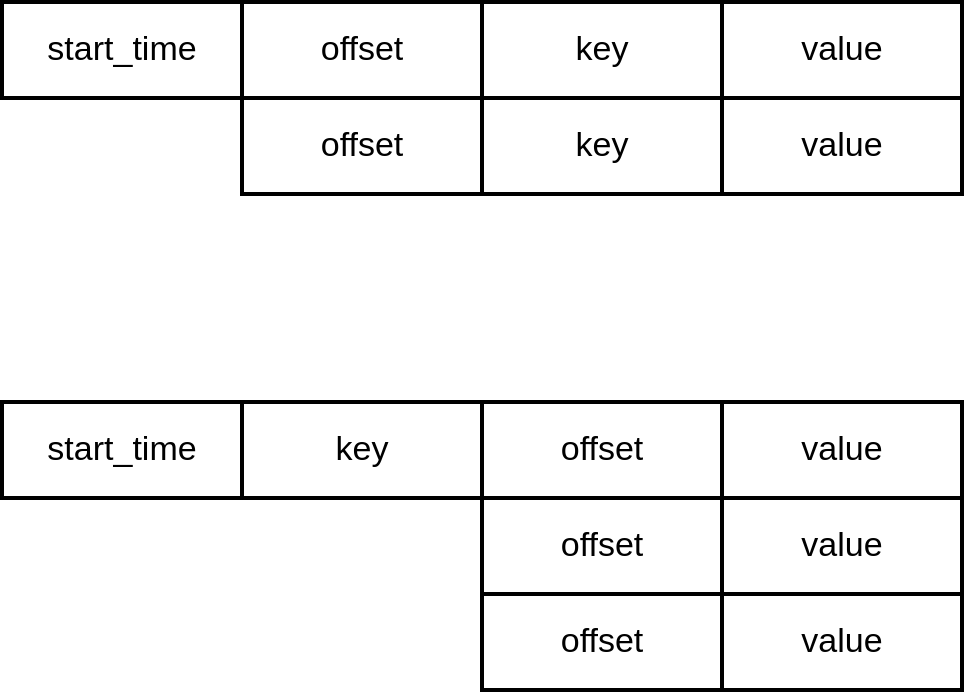 <mxfile version="14.6.13" type="device" pages="4"><diagram id="wKiatNnLz4rFUgunrE7m" name="TSDB"><mxGraphModel dx="1072" dy="952" grid="1" gridSize="10" guides="1" tooltips="1" connect="1" arrows="1" fold="1" page="1" pageScale="1" pageWidth="827" pageHeight="1169" math="0" shadow="0"><root><mxCell id="ZFhtejSvuq-05ysC-6Fu-0"/><mxCell id="ZFhtejSvuq-05ysC-6Fu-1" parent="ZFhtejSvuq-05ysC-6Fu-0"/><mxCell id="ZFhtejSvuq-05ysC-6Fu-2" value="start_time" style="rounded=0;whiteSpace=wrap;html=1;fontSize=17;strokeWidth=2;" parent="ZFhtejSvuq-05ysC-6Fu-1" vertex="1"><mxGeometry x="100" y="310" width="120" height="48" as="geometry"/></mxCell><mxCell id="ZFhtejSvuq-05ysC-6Fu-3" value="offset" style="rounded=0;whiteSpace=wrap;html=1;fontSize=17;strokeWidth=2;" parent="ZFhtejSvuq-05ysC-6Fu-1" vertex="1"><mxGeometry x="220" y="310" width="120" height="48" as="geometry"/></mxCell><mxCell id="ZFhtejSvuq-05ysC-6Fu-4" value="key" style="rounded=0;whiteSpace=wrap;html=1;fontSize=17;strokeWidth=2;" parent="ZFhtejSvuq-05ysC-6Fu-1" vertex="1"><mxGeometry x="340" y="310" width="120" height="48" as="geometry"/></mxCell><mxCell id="ZFhtejSvuq-05ysC-6Fu-5" value="value" style="rounded=0;whiteSpace=wrap;html=1;fontSize=17;strokeWidth=2;" parent="ZFhtejSvuq-05ysC-6Fu-1" vertex="1"><mxGeometry x="460" y="310" width="120" height="48" as="geometry"/></mxCell><mxCell id="QStHmQOdRaJeQ-ZSNkKr-0" value="offset" style="rounded=0;whiteSpace=wrap;html=1;fontSize=17;strokeWidth=2;" parent="ZFhtejSvuq-05ysC-6Fu-1" vertex="1"><mxGeometry x="220" y="358" width="120" height="48" as="geometry"/></mxCell><mxCell id="QStHmQOdRaJeQ-ZSNkKr-1" value="key" style="rounded=0;whiteSpace=wrap;html=1;fontSize=17;strokeWidth=2;" parent="ZFhtejSvuq-05ysC-6Fu-1" vertex="1"><mxGeometry x="340" y="358" width="120" height="48" as="geometry"/></mxCell><mxCell id="QStHmQOdRaJeQ-ZSNkKr-2" value="value" style="rounded=0;whiteSpace=wrap;html=1;fontSize=17;strokeWidth=2;" parent="ZFhtejSvuq-05ysC-6Fu-1" vertex="1"><mxGeometry x="460" y="358" width="120" height="48" as="geometry"/></mxCell><mxCell id="Frha2xy-Ko7FQ1rn-73H-0" value="start_time" style="rounded=0;whiteSpace=wrap;html=1;fontSize=17;strokeWidth=2;" parent="ZFhtejSvuq-05ysC-6Fu-1" vertex="1"><mxGeometry x="100" y="510" width="120" height="48" as="geometry"/></mxCell><mxCell id="Frha2xy-Ko7FQ1rn-73H-1" value="offset" style="rounded=0;whiteSpace=wrap;html=1;fontSize=17;strokeWidth=2;" parent="ZFhtejSvuq-05ysC-6Fu-1" vertex="1"><mxGeometry x="340" y="510" width="120" height="48" as="geometry"/></mxCell><mxCell id="Frha2xy-Ko7FQ1rn-73H-2" value="value" style="rounded=0;whiteSpace=wrap;html=1;fontSize=17;strokeWidth=2;" parent="ZFhtejSvuq-05ysC-6Fu-1" vertex="1"><mxGeometry x="460" y="510" width="120" height="48" as="geometry"/></mxCell><mxCell id="Frha2xy-Ko7FQ1rn-73H-3" value="key" style="rounded=0;whiteSpace=wrap;html=1;fontSize=17;strokeWidth=2;" parent="ZFhtejSvuq-05ysC-6Fu-1" vertex="1"><mxGeometry x="220" y="510" width="120" height="48" as="geometry"/></mxCell><mxCell id="Frha2xy-Ko7FQ1rn-73H-4" value="value" style="rounded=0;whiteSpace=wrap;html=1;fontSize=17;strokeWidth=2;" parent="ZFhtejSvuq-05ysC-6Fu-1" vertex="1"><mxGeometry x="460" y="558" width="120" height="48" as="geometry"/></mxCell><mxCell id="Frha2xy-Ko7FQ1rn-73H-5" value="offset" style="rounded=0;whiteSpace=wrap;html=1;fontSize=17;strokeWidth=2;" parent="ZFhtejSvuq-05ysC-6Fu-1" vertex="1"><mxGeometry x="340" y="558" width="120" height="48" as="geometry"/></mxCell><mxCell id="Frha2xy-Ko7FQ1rn-73H-6" value="value" style="rounded=0;whiteSpace=wrap;html=1;fontSize=17;strokeWidth=2;" parent="ZFhtejSvuq-05ysC-6Fu-1" vertex="1"><mxGeometry x="460" y="606" width="120" height="48" as="geometry"/></mxCell><mxCell id="Frha2xy-Ko7FQ1rn-73H-7" value="offset" style="rounded=0;whiteSpace=wrap;html=1;fontSize=17;strokeWidth=2;" parent="ZFhtejSvuq-05ysC-6Fu-1" vertex="1"><mxGeometry x="340" y="606" width="120" height="48" as="geometry"/></mxCell></root></mxGraphModel></diagram><diagram id="s4KMyddBN1vlY29gD669" name="Delay-Setting"><mxGraphModel dx="1072" dy="952" grid="1" gridSize="10" guides="1" tooltips="1" connect="1" arrows="1" fold="1" page="1" pageScale="1" pageWidth="827" pageHeight="1169" math="0" shadow="0"><root><mxCell id="1bvCRWz59OxchPXXW3xP-0"/><mxCell id="1bvCRWz59OxchPXXW3xP-1" parent="1bvCRWz59OxchPXXW3xP-0"/><mxCell id="14IpTQ-IbpWijXBnOhVR-1" value="" style="rounded=0;whiteSpace=wrap;html=1;fontSize=17;strokeWidth=2;fillColor=#f8cecc;strokeColor=#b85450;" parent="1bvCRWz59OxchPXXW3xP-1" vertex="1"><mxGeometry x="300" y="467.5" width="40" height="50" as="geometry"/></mxCell><mxCell id="14IpTQ-IbpWijXBnOhVR-2" value="&lt;span style=&quot;font-size: 12px;&quot;&gt;scrape.Manager&lt;/span&gt;" style="text;html=1;align=center;verticalAlign=middle;resizable=0;points=[];autosize=1;strokeColor=none;fontSize=12;" parent="1bvCRWz59OxchPXXW3xP-1" vertex="1"><mxGeometry x="184" y="104" width="100" height="20" as="geometry"/></mxCell><mxCell id="14IpTQ-IbpWijXBnOhVR-3" value="" style="rounded=0;whiteSpace=wrap;html=1;fontSize=17;strokeWidth=2;fillColor=#f8cecc;strokeColor=#b85450;" parent="1bvCRWz59OxchPXXW3xP-1" vertex="1"><mxGeometry x="144" y="90" width="40" height="48" as="geometry"/></mxCell><mxCell id="14IpTQ-IbpWijXBnOhVR-5" value="readyScrapeManager" style="text;html=1;align=center;verticalAlign=middle;resizable=0;points=[];autosize=1;strokeColor=none;fontSize=12;" parent="1bvCRWz59OxchPXXW3xP-1" vertex="1"><mxGeometry x="254" y="527.5" width="130" height="20" as="geometry"/></mxCell><mxCell id="14IpTQ-IbpWijXBnOhVR-35" value="?" style="edgeStyle=orthogonalEdgeStyle;rounded=0;orthogonalLoop=1;jettySize=auto;html=1;exitX=1;exitY=0.5;exitDx=0;exitDy=0;entryX=0.25;entryY=0;entryDx=0;entryDy=0;dashed=1;fontSize=12;endArrow=open;endFill=0;fillColor=#f8cecc;strokeColor=#b85450;fontColor=#EA6B66;" parent="1bvCRWz59OxchPXXW3xP-1" source="14IpTQ-IbpWijXBnOhVR-6" target="14IpTQ-IbpWijXBnOhVR-24" edge="1"><mxGeometry relative="1" as="geometry"/></mxCell><mxCell id="14IpTQ-IbpWijXBnOhVR-6" value="" style="rounded=0;whiteSpace=wrap;html=1;fontSize=17;strokeWidth=2;fillColor=#f8cecc;strokeColor=#b85450;" parent="1bvCRWz59OxchPXXW3xP-1" vertex="1"><mxGeometry x="419" y="400" width="40" height="48" as="geometry"/></mxCell><mxCell id="14IpTQ-IbpWijXBnOhVR-33" value="set" style="edgeStyle=orthogonalEdgeStyle;rounded=0;orthogonalLoop=1;jettySize=auto;html=1;exitX=1;exitY=0.5;exitDx=0;exitDy=0;entryX=0;entryY=0.5;entryDx=0;entryDy=0;fontSize=12;endArrow=open;endFill=0;dashed=1;" parent="1bvCRWz59OxchPXXW3xP-1" source="14IpTQ-IbpWijXBnOhVR-9" target="14IpTQ-IbpWijXBnOhVR-18" edge="1"><mxGeometry relative="1" as="geometry"/></mxCell><mxCell id="14IpTQ-IbpWijXBnOhVR-9" value="" style="rounded=0;whiteSpace=wrap;html=1;fontSize=17;strokeWidth=2;fillColor=#f8cecc;strokeColor=#b85450;" parent="1bvCRWz59OxchPXXW3xP-1" vertex="1"><mxGeometry x="140" y="467.5" width="40" height="48" as="geometry"/></mxCell><mxCell id="14IpTQ-IbpWijXBnOhVR-12" value="" style="rounded=0;whiteSpace=wrap;html=1;fontSize=17;strokeWidth=2;fillColor=#d5e8d4;strokeColor=#82b366;" parent="1bvCRWz59OxchPXXW3xP-1" vertex="1"><mxGeometry x="329" y="210" width="40" height="48" as="geometry"/></mxCell><mxCell id="14IpTQ-IbpWijXBnOhVR-13" value="" style="rounded=0;whiteSpace=wrap;html=1;fontSize=17;strokeWidth=2;fillColor=#d5e8d4;strokeColor=#82b366;" parent="1bvCRWz59OxchPXXW3xP-1" vertex="1"><mxGeometry x="318" y="90" width="40" height="48" as="geometry"/></mxCell><mxCell id="14IpTQ-IbpWijXBnOhVR-14" value="tsdb.DB" style="text;html=1;align=center;verticalAlign=middle;resizable=0;points=[];autosize=1;strokeColor=none;fontSize=12;" parent="1bvCRWz59OxchPXXW3xP-1" vertex="1"><mxGeometry x="358" y="104" width="60" height="20" as="geometry"/></mxCell><mxCell id="14IpTQ-IbpWijXBnOhVR-20" value="get" style="edgeStyle=orthogonalEdgeStyle;rounded=0;orthogonalLoop=1;jettySize=auto;html=1;entryX=0;entryY=0.5;entryDx=0;entryDy=0;dashed=1;fontSize=12;endArrow=open;endFill=0;exitX=0.5;exitY=1;exitDx=0;exitDy=0;" parent="1bvCRWz59OxchPXXW3xP-1" source="14IpTQ-IbpWijXBnOhVR-15" target="14IpTQ-IbpWijXBnOhVR-17" edge="1"><mxGeometry x="0.396" relative="1" as="geometry"><mxPoint x="314" y="340" as="sourcePoint"/><mxPoint as="offset"/></mxGeometry></mxCell><mxCell id="14IpTQ-IbpWijXBnOhVR-27" value="primary" style="edgeStyle=orthogonalEdgeStyle;rounded=0;orthogonalLoop=1;jettySize=auto;html=1;exitX=1;exitY=0.5;exitDx=0;exitDy=0;entryX=0;entryY=0.5;entryDx=0;entryDy=0;fontSize=12;endArrow=open;endFill=0;" parent="1bvCRWz59OxchPXXW3xP-1" source="14IpTQ-IbpWijXBnOhVR-15" target="14IpTQ-IbpWijXBnOhVR-26" edge="1"><mxGeometry relative="1" as="geometry"/></mxCell><mxCell id="14IpTQ-IbpWijXBnOhVR-41" style="edgeStyle=orthogonalEdgeStyle;rounded=0;orthogonalLoop=1;jettySize=auto;html=1;exitX=0.5;exitY=0;exitDx=0;exitDy=0;entryX=0.5;entryY=0;entryDx=0;entryDy=0;fontSize=12;fontColor=#EA6B66;endArrow=block;endFill=0;dashed=1;" parent="1bvCRWz59OxchPXXW3xP-1" source="14IpTQ-IbpWijXBnOhVR-15" target="14IpTQ-IbpWijXBnOhVR-29" edge="1"><mxGeometry relative="1" as="geometry"/></mxCell><mxCell id="14IpTQ-IbpWijXBnOhVR-15" value="" style="rounded=0;whiteSpace=wrap;html=1;fontSize=17;strokeWidth=2;fillColor=none;dashed=1;" parent="1bvCRWz59OxchPXXW3xP-1" vertex="1"><mxGeometry x="260" y="199" width="124" height="70" as="geometry"/></mxCell><mxCell id="14IpTQ-IbpWijXBnOhVR-19" value="set" style="edgeStyle=orthogonalEdgeStyle;rounded=0;orthogonalLoop=1;jettySize=auto;html=1;exitX=1;exitY=0.5;exitDx=0;exitDy=0;entryX=0;entryY=0.5;entryDx=0;entryDy=0;dashed=1;fontSize=12;endArrow=open;endFill=0;" parent="1bvCRWz59OxchPXXW3xP-1" source="14IpTQ-IbpWijXBnOhVR-16" target="14IpTQ-IbpWijXBnOhVR-15" edge="1"><mxGeometry relative="1" as="geometry"><mxPoint x="314" y="214" as="targetPoint"/></mxGeometry></mxCell><mxCell id="14IpTQ-IbpWijXBnOhVR-16" value="" style="rounded=0;whiteSpace=wrap;html=1;fontSize=17;strokeWidth=2;fillColor=#d5e8d4;strokeColor=#82b366;" parent="1bvCRWz59OxchPXXW3xP-1" vertex="1"><mxGeometry x="140" y="210" width="40" height="48" as="geometry"/></mxCell><mxCell id="14IpTQ-IbpWijXBnOhVR-36" value="?" style="edgeStyle=orthogonalEdgeStyle;rounded=0;orthogonalLoop=1;jettySize=auto;html=1;exitX=1;exitY=0.5;exitDx=0;exitDy=0;entryX=0.25;entryY=1;entryDx=0;entryDy=0;dashed=1;fontSize=12;endArrow=open;endFill=0;fillColor=#f8cecc;strokeColor=#b85450;fontColor=#EA6B66;" parent="1bvCRWz59OxchPXXW3xP-1" source="14IpTQ-IbpWijXBnOhVR-17" target="14IpTQ-IbpWijXBnOhVR-26" edge="1"><mxGeometry relative="1" as="geometry"/></mxCell><mxCell id="14IpTQ-IbpWijXBnOhVR-17" value="" style="rounded=0;whiteSpace=wrap;html=1;fontSize=17;strokeWidth=2;fillColor=#d5e8d4;strokeColor=#82b366;" parent="1bvCRWz59OxchPXXW3xP-1" vertex="1"><mxGeometry x="420" y="280" width="40" height="48" as="geometry"/></mxCell><mxCell id="14IpTQ-IbpWijXBnOhVR-25" style="edgeStyle=orthogonalEdgeStyle;rounded=0;orthogonalLoop=1;jettySize=auto;html=1;exitX=1;exitY=0.5;exitDx=0;exitDy=0;entryX=0;entryY=0.5;entryDx=0;entryDy=0;fontSize=12;endArrow=open;endFill=0;" parent="1bvCRWz59OxchPXXW3xP-1" source="14IpTQ-IbpWijXBnOhVR-18" target="14IpTQ-IbpWijXBnOhVR-24" edge="1"><mxGeometry relative="1" as="geometry"/></mxCell><mxCell id="14IpTQ-IbpWijXBnOhVR-34" value="get" style="edgeStyle=orthogonalEdgeStyle;rounded=0;orthogonalLoop=1;jettySize=auto;html=1;exitX=0.5;exitY=0;exitDx=0;exitDy=0;entryX=0;entryY=0.5;entryDx=0;entryDy=0;dashed=1;fontSize=12;endArrow=open;endFill=0;" parent="1bvCRWz59OxchPXXW3xP-1" source="14IpTQ-IbpWijXBnOhVR-18" target="14IpTQ-IbpWijXBnOhVR-6" edge="1"><mxGeometry x="0.438" relative="1" as="geometry"><mxPoint as="offset"/></mxGeometry></mxCell><mxCell id="14IpTQ-IbpWijXBnOhVR-18" value="" style="rounded=0;whiteSpace=wrap;html=1;fontSize=17;strokeWidth=2;fillColor=none;dashed=1;" parent="1bvCRWz59OxchPXXW3xP-1" vertex="1"><mxGeometry x="285" y="457.5" width="70" height="70" as="geometry"/></mxCell><mxCell id="14IpTQ-IbpWijXBnOhVR-21" value="readyStorage" style="text;html=1;align=center;verticalAlign=middle;resizable=0;points=[];autosize=1;strokeColor=none;fontSize=12;" parent="1bvCRWz59OxchPXXW3xP-1" vertex="1"><mxGeometry x="265" y="269" width="90" height="20" as="geometry"/></mxCell><mxCell id="14IpTQ-IbpWijXBnOhVR-28" value="secondaries" style="edgeStyle=orthogonalEdgeStyle;rounded=0;orthogonalLoop=1;jettySize=auto;html=1;exitX=0.5;exitY=0;exitDx=0;exitDy=0;entryX=0.5;entryY=1;entryDx=0;entryDy=0;fontSize=12;endArrow=open;endFill=0;" parent="1bvCRWz59OxchPXXW3xP-1" source="14IpTQ-IbpWijXBnOhVR-24" target="14IpTQ-IbpWijXBnOhVR-26" edge="1"><mxGeometry x="0.319" relative="1" as="geometry"><mxPoint as="offset"/></mxGeometry></mxCell><mxCell id="14IpTQ-IbpWijXBnOhVR-46" style="edgeStyle=orthogonalEdgeStyle;rounded=0;orthogonalLoop=1;jettySize=auto;html=1;exitX=1;exitY=0.5;exitDx=0;exitDy=0;entryX=0.5;entryY=1;entryDx=0;entryDy=0;fontSize=12;fontColor=#000000;endArrow=block;endFill=0;dashed=1;" parent="1bvCRWz59OxchPXXW3xP-1" source="14IpTQ-IbpWijXBnOhVR-24" target="14IpTQ-IbpWijXBnOhVR-29" edge="1"><mxGeometry relative="1" as="geometry"/></mxCell><mxCell id="14IpTQ-IbpWijXBnOhVR-24" value="remote.Storage" style="rounded=0;whiteSpace=wrap;html=1;fontSize=17;strokeWidth=2;fillColor=#ffffff;" parent="1bvCRWz59OxchPXXW3xP-1" vertex="1"><mxGeometry x="500" y="467.5" width="140" height="50" as="geometry"/></mxCell><mxCell id="14IpTQ-IbpWijXBnOhVR-30" style="edgeStyle=orthogonalEdgeStyle;rounded=0;orthogonalLoop=1;jettySize=auto;html=1;exitX=1;exitY=0.5;exitDx=0;exitDy=0;fontSize=12;endArrow=block;endFill=0;dashed=1;entryX=0;entryY=0.5;entryDx=0;entryDy=0;" parent="1bvCRWz59OxchPXXW3xP-1" source="14IpTQ-IbpWijXBnOhVR-26" target="14IpTQ-IbpWijXBnOhVR-29" edge="1"><mxGeometry relative="1" as="geometry"><mxPoint x="800" y="430" as="targetPoint"/></mxGeometry></mxCell><mxCell id="14IpTQ-IbpWijXBnOhVR-49" style="edgeStyle=orthogonalEdgeStyle;rounded=0;orthogonalLoop=1;jettySize=auto;html=1;exitX=1;exitY=0.75;exitDx=0;exitDy=0;entryX=0.5;entryY=0;entryDx=0;entryDy=0;fontSize=12;fontColor=#000000;endArrow=open;endFill=0;" parent="1bvCRWz59OxchPXXW3xP-1" source="14IpTQ-IbpWijXBnOhVR-26" target="14IpTQ-IbpWijXBnOhVR-38" edge="1"><mxGeometry relative="1" as="geometry"/></mxCell><mxCell id="14IpTQ-IbpWijXBnOhVR-26" value="fanoutStorage" style="rounded=0;whiteSpace=wrap;html=1;fontSize=17;strokeWidth=2;fillColor=#ffffff;" parent="1bvCRWz59OxchPXXW3xP-1" vertex="1"><mxGeometry x="500" y="210" width="140" height="48" as="geometry"/></mxCell><mxCell id="14IpTQ-IbpWijXBnOhVR-29" value="Storage" style="rounded=0;whiteSpace=wrap;html=1;fontSize=17;strokeWidth=2;fillColor=#ffffff;dashed=1;" parent="1bvCRWz59OxchPXXW3xP-1" vertex="1"><mxGeometry x="740" y="210" width="120" height="48" as="geometry"/></mxCell><mxCell id="14IpTQ-IbpWijXBnOhVR-44" value="append" style="edgeStyle=orthogonalEdgeStyle;rounded=0;orthogonalLoop=1;jettySize=auto;html=1;exitX=0;exitY=0.5;exitDx=0;exitDy=0;entryX=0.5;entryY=0;entryDx=0;entryDy=0;fontSize=12;endArrow=open;endFill=0;" parent="1bvCRWz59OxchPXXW3xP-1" source="14IpTQ-IbpWijXBnOhVR-38" target="14IpTQ-IbpWijXBnOhVR-9" edge="1"><mxGeometry relative="1" as="geometry"/></mxCell><mxCell id="14IpTQ-IbpWijXBnOhVR-50" style="edgeStyle=orthogonalEdgeStyle;rounded=0;orthogonalLoop=1;jettySize=auto;html=1;exitX=1;exitY=0.5;exitDx=0;exitDy=0;entryX=1;entryY=0.5;entryDx=0;entryDy=0;fontSize=12;fontColor=#000000;endArrow=open;endFill=0;" parent="1bvCRWz59OxchPXXW3xP-1" source="14IpTQ-IbpWijXBnOhVR-38" target="14IpTQ-IbpWijXBnOhVR-29" edge="1"><mxGeometry relative="1" as="geometry"/></mxCell><mxCell id="14IpTQ-IbpWijXBnOhVR-38" value="Appendable" style="rounded=0;whiteSpace=wrap;html=1;fontSize=17;strokeWidth=2;dashed=1;" parent="1bvCRWz59OxchPXXW3xP-1" vertex="1"><mxGeometry x="620" y="340" width="120" height="48" as="geometry"/></mxCell><mxCell id="14IpTQ-IbpWijXBnOhVR-53" style="edgeStyle=orthogonalEdgeStyle;rounded=0;orthogonalLoop=1;jettySize=auto;html=1;exitX=0.5;exitY=0;exitDx=0;exitDy=0;entryX=0.5;entryY=0;entryDx=0;entryDy=0;fontSize=12;fontColor=#000000;endArrow=open;endFill=0;dashed=1;" parent="1bvCRWz59OxchPXXW3xP-1" source="14IpTQ-IbpWijXBnOhVR-47" target="14IpTQ-IbpWijXBnOhVR-16" edge="1"><mxGeometry relative="1" as="geometry"/></mxCell><mxCell id="14IpTQ-IbpWijXBnOhVR-47" value="" style="rounded=0;whiteSpace=wrap;html=1;fontSize=17;strokeWidth=2;fillColor=#fff2cc;strokeColor=#d6b656;" parent="1bvCRWz59OxchPXXW3xP-1" vertex="1"><mxGeometry x="270" y="210" width="44" height="48" as="geometry"/></mxCell><mxCell id="14IpTQ-IbpWijXBnOhVR-51" value="" style="rounded=0;whiteSpace=wrap;html=1;fontSize=17;strokeWidth=2;fillColor=#fff2cc;strokeColor=#d6b656;" parent="1bvCRWz59OxchPXXW3xP-1" vertex="1"><mxGeometry x="470" y="90" width="40" height="48" as="geometry"/></mxCell><mxCell id="14IpTQ-IbpWijXBnOhVR-52" value="&lt;span style=&quot;font-size: 12px;&quot;&gt;tsdb.Stat&lt;/span&gt;" style="text;html=1;align=center;verticalAlign=middle;resizable=0;points=[];autosize=1;strokeColor=none;fontSize=12;fontColor=#000000;" parent="1bvCRWz59OxchPXXW3xP-1" vertex="1"><mxGeometry x="510" y="104" width="60" height="20" as="geometry"/></mxCell></root></mxGraphModel></diagram><diagram id="-XnSOkuysPwO2ke2-IKi" name="ScrapeManager"><mxGraphModel dx="1072" dy="952" grid="1" gridSize="10" guides="1" tooltips="1" connect="1" arrows="1" fold="1" page="1" pageScale="1" pageWidth="827" pageHeight="1169" math="0" shadow="0"><root><mxCell id="FJH1v0wXTXZwUq5fILyR-0"/><mxCell id="FJH1v0wXTXZwUq5fILyR-1" parent="FJH1v0wXTXZwUq5fILyR-0"/><mxCell id="u4OniQ0gMwMLE3sTnzLh-19" value="" style="rounded=0;whiteSpace=wrap;html=1;fontSize=17;strokeWidth=2;fontColor=#000000;fillColor=none;dashed=1;" parent="FJH1v0wXTXZwUq5fILyR-1" vertex="1"><mxGeometry x="270" y="424" width="180" height="80" as="geometry"/></mxCell><mxCell id="u4OniQ0gMwMLE3sTnzLh-18" value="" style="rounded=0;whiteSpace=wrap;html=1;fontSize=17;strokeWidth=2;fontColor=#000000;fillColor=none;dashed=1;" parent="FJH1v0wXTXZwUq5fILyR-1" vertex="1"><mxGeometry x="270" y="280" width="180" height="80" as="geometry"/></mxCell><mxCell id="u4OniQ0gMwMLE3sTnzLh-20" value="" style="rounded=0;whiteSpace=wrap;html=1;fontSize=17;strokeWidth=2;fontColor=#000000;fillColor=none;dashed=1;" parent="FJH1v0wXTXZwUq5fILyR-1" vertex="1"><mxGeometry x="230" y="570" width="260" height="85" as="geometry"/></mxCell><mxCell id="u4OniQ0gMwMLE3sTnzLh-3" value="map" style="edgeStyle=orthogonalEdgeStyle;rounded=0;orthogonalLoop=1;jettySize=auto;html=1;exitX=1;exitY=0.5;exitDx=0;exitDy=0;entryX=0;entryY=0.5;entryDx=0;entryDy=0;fontSize=12;fontColor=#000000;endArrow=open;endFill=0;" parent="FJH1v0wXTXZwUq5fILyR-1" source="0H-fSFnMITb9nf5_FyH4-0" target="u4OniQ0gMwMLE3sTnzLh-2" edge="1"><mxGeometry relative="1" as="geometry"/></mxCell><mxCell id="0H-fSFnMITb9nf5_FyH4-0" value="" style="rounded=0;whiteSpace=wrap;html=1;fontSize=17;strokeWidth=2;fillColor=#ffe6cc;strokeColor=#d79b00;" parent="FJH1v0wXTXZwUq5fILyR-1" vertex="1"><mxGeometry x="290" y="296" width="40" height="48" as="geometry"/></mxCell><mxCell id="u4OniQ0gMwMLE3sTnzLh-0" value="" style="rounded=0;whiteSpace=wrap;html=1;fontSize=17;strokeWidth=2;fillColor=#ffe6cc;strokeColor=#d79b00;" parent="FJH1v0wXTXZwUq5fILyR-1" vertex="1"><mxGeometry x="180" y="140" width="40" height="48" as="geometry"/></mxCell><mxCell id="u4OniQ0gMwMLE3sTnzLh-1" value="string" style="text;html=1;align=center;verticalAlign=middle;resizable=0;points=[];autosize=1;strokeColor=none;fontSize=12;fontColor=#000000;" parent="FJH1v0wXTXZwUq5fILyR-1" vertex="1"><mxGeometry x="220" y="154" width="40" height="20" as="geometry"/></mxCell><mxCell id="u4OniQ0gMwMLE3sTnzLh-41" value="II. newScrapePool" style="edgeStyle=orthogonalEdgeStyle;rounded=0;orthogonalLoop=1;jettySize=auto;html=1;exitX=0.5;exitY=1;exitDx=0;exitDy=0;entryX=0.5;entryY=0;entryDx=0;entryDy=0;fontSize=12;endArrow=open;endFill=0;dashed=1;fillColor=#dae8fc;strokeColor=#6c8ebf;fontColor=#7EA6E0;" parent="FJH1v0wXTXZwUq5fILyR-1" source="u4OniQ0gMwMLE3sTnzLh-2" target="u4OniQ0gMwMLE3sTnzLh-9" edge="1"><mxGeometry relative="1" as="geometry"/></mxCell><mxCell id="u4OniQ0gMwMLE3sTnzLh-2" value="" style="rounded=0;whiteSpace=wrap;html=1;fontSize=17;strokeWidth=2;fillColor=#f8cecc;strokeColor=#b85450;" parent="FJH1v0wXTXZwUq5fILyR-1" vertex="1"><mxGeometry x="390" y="296" width="40" height="48" as="geometry"/></mxCell><mxCell id="u4OniQ0gMwMLE3sTnzLh-4" value="" style="rounded=0;whiteSpace=wrap;html=1;fontSize=17;strokeWidth=2;fillColor=#f8cecc;strokeColor=#b85450;" parent="FJH1v0wXTXZwUq5fILyR-1" vertex="1"><mxGeometry x="330" y="140" width="40" height="48" as="geometry"/></mxCell><mxCell id="u4OniQ0gMwMLE3sTnzLh-5" value="config.ScrapeConfig" style="text;html=1;align=center;verticalAlign=middle;resizable=0;points=[];autosize=1;strokeColor=none;fontSize=12;fontColor=#000000;" parent="FJH1v0wXTXZwUq5fILyR-1" vertex="1"><mxGeometry x="370" y="154" width="120" height="20" as="geometry"/></mxCell><mxCell id="u4OniQ0gMwMLE3sTnzLh-10" value="map" style="edgeStyle=orthogonalEdgeStyle;rounded=0;orthogonalLoop=1;jettySize=auto;html=1;exitX=1;exitY=0.5;exitDx=0;exitDy=0;entryX=0;entryY=0.5;entryDx=0;entryDy=0;fontSize=12;fontColor=#000000;endArrow=open;endFill=0;" parent="FJH1v0wXTXZwUq5fILyR-1" source="u4OniQ0gMwMLE3sTnzLh-6" target="u4OniQ0gMwMLE3sTnzLh-9" edge="1"><mxGeometry relative="1" as="geometry"/></mxCell><mxCell id="u4OniQ0gMwMLE3sTnzLh-6" value="" style="rounded=0;whiteSpace=wrap;html=1;fontSize=17;strokeWidth=2;fillColor=#ffe6cc;strokeColor=#d79b00;" parent="FJH1v0wXTXZwUq5fILyR-1" vertex="1"><mxGeometry x="290" y="440" width="40" height="48" as="geometry"/></mxCell><mxCell id="u4OniQ0gMwMLE3sTnzLh-7" value="" style="rounded=0;whiteSpace=wrap;html=1;fontSize=17;strokeWidth=2;fillColor=#dae8fc;strokeColor=#6c8ebf;" parent="FJH1v0wXTXZwUq5fILyR-1" vertex="1"><mxGeometry x="510" y="140" width="40" height="48" as="geometry"/></mxCell><mxCell id="u4OniQ0gMwMLE3sTnzLh-8" value="scrapePool" style="text;html=1;align=center;verticalAlign=middle;resizable=0;points=[];autosize=1;strokeColor=none;fontSize=12;fontColor=#000000;" parent="FJH1v0wXTXZwUq5fILyR-1" vertex="1"><mxGeometry x="550" y="154" width="80" height="20" as="geometry"/></mxCell><mxCell id="u4OniQ0gMwMLE3sTnzLh-9" value="" style="rounded=0;whiteSpace=wrap;html=1;fontSize=17;strokeWidth=2;fillColor=#dae8fc;strokeColor=#6c8ebf;" parent="FJH1v0wXTXZwUq5fILyR-1" vertex="1"><mxGeometry x="390" y="440" width="40" height="48" as="geometry"/></mxCell><mxCell id="u4OniQ0gMwMLE3sTnzLh-24" value="map" style="edgeStyle=orthogonalEdgeStyle;rounded=0;orthogonalLoop=1;jettySize=auto;html=1;exitX=1;exitY=0.5;exitDx=0;exitDy=0;entryX=0;entryY=0.5;entryDx=0;entryDy=0;fontSize=12;fontColor=#000000;endArrow=open;endFill=0;" parent="FJH1v0wXTXZwUq5fILyR-1" source="u4OniQ0gMwMLE3sTnzLh-11" target="u4OniQ0gMwMLE3sTnzLh-14" edge="1"><mxGeometry relative="1" as="geometry"/></mxCell><mxCell id="u4OniQ0gMwMLE3sTnzLh-11" value="" style="rounded=0;whiteSpace=wrap;html=1;fontSize=17;strokeWidth=2;fillColor=#ffe6cc;strokeColor=#d79b00;" parent="FJH1v0wXTXZwUq5fILyR-1" vertex="1"><mxGeometry x="250" y="589" width="40" height="48" as="geometry"/></mxCell><mxCell id="u4OniQ0gMwMLE3sTnzLh-12" value="" style="rounded=0;whiteSpace=wrap;html=1;fontSize=17;strokeWidth=2;fillColor=#d5e8d4;strokeColor=#82b366;" parent="FJH1v0wXTXZwUq5fILyR-1" vertex="1"><mxGeometry x="660" y="140" width="40" height="48" as="geometry"/></mxCell><mxCell id="u4OniQ0gMwMLE3sTnzLh-13" value="targetgroup.Group" style="text;html=1;align=center;verticalAlign=middle;resizable=0;points=[];autosize=1;strokeColor=none;fontSize=12;fontColor=#000000;" parent="FJH1v0wXTXZwUq5fILyR-1" vertex="1"><mxGeometry x="700" y="154" width="110" height="20" as="geometry"/></mxCell><mxCell id="u4OniQ0gMwMLE3sTnzLh-14" value="" style="rounded=0;whiteSpace=wrap;html=1;fontSize=17;strokeWidth=2;fillColor=#d5e8d4;strokeColor=#82b366;" parent="FJH1v0wXTXZwUq5fILyR-1" vertex="1"><mxGeometry x="350" y="589" width="40" height="48" as="geometry"/></mxCell><mxCell id="u4OniQ0gMwMLE3sTnzLh-50" value="III. Sync" style="edgeStyle=orthogonalEdgeStyle;rounded=0;orthogonalLoop=1;jettySize=auto;html=1;exitX=0.5;exitY=0;exitDx=0;exitDy=0;entryX=0.5;entryY=1;entryDx=0;entryDy=0;dashed=1;fontSize=12;endArrow=open;endFill=0;fillColor=#dae8fc;strokeColor=#6c8ebf;fontColor=#7EA6E0;" parent="FJH1v0wXTXZwUq5fILyR-1" source="u4OniQ0gMwMLE3sTnzLh-15" target="u4OniQ0gMwMLE3sTnzLh-9" edge="1"><mxGeometry relative="1" as="geometry"/></mxCell><mxCell id="u4OniQ0gMwMLE3sTnzLh-15" value="" style="rounded=0;whiteSpace=wrap;html=1;fontSize=17;strokeWidth=2;fillColor=#d5e8d4;strokeColor=#82b366;" parent="FJH1v0wXTXZwUq5fILyR-1" vertex="1"><mxGeometry x="390" y="589" width="40" height="48" as="geometry"/></mxCell><mxCell id="u4OniQ0gMwMLE3sTnzLh-16" value="" style="rounded=0;whiteSpace=wrap;html=1;fontSize=17;strokeWidth=2;fillColor=#d5e8d4;strokeColor=#82b366;" parent="FJH1v0wXTXZwUq5fILyR-1" vertex="1"><mxGeometry x="430" y="589" width="40" height="48" as="geometry"/></mxCell><mxCell id="u4OniQ0gMwMLE3sTnzLh-29" value="I. updateTsets" style="edgeStyle=orthogonalEdgeStyle;rounded=0;orthogonalLoop=1;jettySize=auto;html=1;exitX=0;exitY=0.5;exitDx=0;exitDy=0;entryX=1;entryY=0.5;entryDx=0;entryDy=0;dashed=1;fontSize=12;endArrow=open;endFill=0;fillColor=#dae8fc;strokeColor=#6c8ebf;fontColor=#7EA6E0;" parent="FJH1v0wXTXZwUq5fILyR-1" source="u4OniQ0gMwMLE3sTnzLh-26" target="u4OniQ0gMwMLE3sTnzLh-20" edge="1"><mxGeometry relative="1" as="geometry"/></mxCell><mxCell id="u4OniQ0gMwMLE3sTnzLh-26" value="" style="shape=partialRectangle;whiteSpace=wrap;html=1;left=0;right=0;fontSize=12;fontColor=#000000;strokeColor=#000000;fillColor=none;strokeWidth=2;" parent="FJH1v0wXTXZwUq5fILyR-1" vertex="1"><mxGeometry x="640" y="587" width="120" height="50" as="geometry"/></mxCell><mxCell id="u4OniQ0gMwMLE3sTnzLh-40" value="SyncCh" style="edgeStyle=orthogonalEdgeStyle;rounded=0;orthogonalLoop=1;jettySize=auto;html=1;exitX=0.5;exitY=1;exitDx=0;exitDy=0;entryX=0.5;entryY=0;entryDx=0;entryDy=0;fontSize=12;fontColor=#000000;endArrow=open;endFill=0;" parent="FJH1v0wXTXZwUq5fILyR-1" source="u4OniQ0gMwMLE3sTnzLh-37" target="u4OniQ0gMwMLE3sTnzLh-26" edge="1"><mxGeometry relative="1" as="geometry"/></mxCell><mxCell id="u4OniQ0gMwMLE3sTnzLh-37" value="Manager" style="rounded=0;whiteSpace=wrap;html=1;fontSize=17;strokeWidth=2;fontColor=#000000;" parent="FJH1v0wXTXZwUq5fILyR-1" vertex="1"><mxGeometry x="640" y="470" width="120" height="48" as="geometry"/></mxCell><mxCell id="u4OniQ0gMwMLE3sTnzLh-38" value="discover" style="text;html=1;align=center;verticalAlign=middle;resizable=0;points=[];autosize=1;strokeColor=none;fontSize=12;fontColor=#000000;" parent="FJH1v0wXTXZwUq5fILyR-1" vertex="1"><mxGeometry x="640" y="450" width="60" height="20" as="geometry"/></mxCell><mxCell id="u4OniQ0gMwMLE3sTnzLh-51" value="configs" style="text;html=1;align=center;verticalAlign=middle;resizable=0;points=[];autosize=1;strokeColor=none;fontSize=12;fontColor=#000000;" parent="FJH1v0wXTXZwUq5fILyR-1" vertex="1"><mxGeometry x="270" y="260" width="50" height="20" as="geometry"/></mxCell><mxCell id="u4OniQ0gMwMLE3sTnzLh-52" value="pools" style="text;html=1;align=center;verticalAlign=middle;resizable=0;points=[];autosize=1;strokeColor=none;fontSize=12;fontColor=#000000;" parent="FJH1v0wXTXZwUq5fILyR-1" vertex="1"><mxGeometry x="270" y="404" width="40" height="20" as="geometry"/></mxCell><mxCell id="u4OniQ0gMwMLE3sTnzLh-53" value="sets" style="text;html=1;align=center;verticalAlign=middle;resizable=0;points=[];autosize=1;strokeColor=none;fontSize=12;fontColor=#000000;" parent="FJH1v0wXTXZwUq5fILyR-1" vertex="1"><mxGeometry x="230" y="550" width="40" height="20" as="geometry"/></mxCell><mxCell id="u4OniQ0gMwMLE3sTnzLh-54" value="" style="rounded=0;whiteSpace=wrap;html=1;fontSize=17;strokeWidth=2;fontColor=#7EA6E0;dashed=1;fillColor=none;" parent="FJH1v0wXTXZwUq5fILyR-1" vertex="1"><mxGeometry x="210" y="250" width="300" height="430" as="geometry"/></mxCell><mxCell id="u4OniQ0gMwMLE3sTnzLh-55" value="reload" style="text;html=1;align=center;verticalAlign=middle;resizable=0;points=[];autosize=1;fontSize=12;fontColor=#A680B8;" parent="FJH1v0wXTXZwUq5fILyR-1" vertex="1"><mxGeometry x="210" y="230" width="50" height="20" as="geometry"/></mxCell><mxCell id="u4OniQ0gMwMLE3sTnzLh-61" style="edgeStyle=orthogonalEdgeStyle;rounded=0;orthogonalLoop=1;jettySize=auto;html=1;exitX=0;exitY=0.5;exitDx=0;exitDy=0;entryX=1;entryY=0.5;entryDx=0;entryDy=0;dashed=1;fontSize=17;fontColor=#EA6B66;endArrow=open;endFill=0;" parent="FJH1v0wXTXZwUq5fILyR-1" source="u4OniQ0gMwMLE3sTnzLh-57" edge="1"><mxGeometry relative="1" as="geometry"><mxPoint x="510" y="385" as="targetPoint"/></mxGeometry></mxCell><mxCell id="u4OniQ0gMwMLE3sTnzLh-57" value="ticker" style="shape=partialRectangle;whiteSpace=wrap;html=1;left=0;right=0;fontSize=17;fontColor=#000000;strokeColor=#000000;fillColor=none;strokeWidth=2;" parent="FJH1v0wXTXZwUq5fILyR-1" vertex="1"><mxGeometry x="640" y="360" width="120" height="50" as="geometry"/></mxCell><mxCell id="u4OniQ0gMwMLE3sTnzLh-60" style="edgeStyle=orthogonalEdgeStyle;rounded=0;orthogonalLoop=1;jettySize=auto;html=1;exitX=0;exitY=0.5;exitDx=0;exitDy=0;entryX=1;entryY=0.25;entryDx=0;entryDy=0;dashed=1;fontSize=17;fontColor=#EA6B66;endArrow=open;endFill=0;" parent="FJH1v0wXTXZwUq5fILyR-1" source="u4OniQ0gMwMLE3sTnzLh-59" edge="1"><mxGeometry relative="1" as="geometry"><mxPoint x="510" y="295.5" as="targetPoint"/></mxGeometry></mxCell><mxCell id="u4OniQ0gMwMLE3sTnzLh-59" value="triggerReload" style="shape=partialRectangle;whiteSpace=wrap;html=1;left=0;right=0;fontSize=17;fontColor=#000000;strokeColor=#000000;fillColor=none;strokeWidth=2;" parent="FJH1v0wXTXZwUq5fILyR-1" vertex="1"><mxGeometry x="640" y="270" width="120" height="50" as="geometry"/></mxCell><mxCell id="tOwWG3rKdKPRltD9VM5M-0" value="" style="rounded=0;whiteSpace=wrap;html=1;fontSize=17;strokeWidth=2;fontColor=#A680B8;fillColor=none;dashed=1;" parent="FJH1v0wXTXZwUq5fILyR-1" vertex="1"><mxGeometry x="605" y="250" width="190" height="180" as="geometry"/></mxCell><mxCell id="tOwWG3rKdKPRltD9VM5M-1" value="# reloader" style="text;html=1;align=center;verticalAlign=middle;resizable=0;points=[];autosize=1;strokeColor=none;fontSize=12;fontColor=#EA6B66;" parent="FJH1v0wXTXZwUq5fILyR-1" vertex="1"><mxGeometry x="605" y="230" width="70" height="20" as="geometry"/></mxCell></root></mxGraphModel></diagram><diagram id="TyHOaFm0ATY6IXpwnXAQ" name="Page-4"><mxGraphModel dx="1072" dy="952" grid="1" gridSize="10" guides="1" tooltips="1" connect="1" arrows="1" fold="1" page="1" pageScale="1" pageWidth="827" pageHeight="1169" math="0" shadow="0"><root><mxCell id="VVsjGY6WgquDTwhGAHXa-0"/><mxCell id="VVsjGY6WgquDTwhGAHXa-1" parent="VVsjGY6WgquDTwhGAHXa-0"/><mxCell id="Y_HFjQxW5B9VOdASYYnn-0" value="scrapePool" style="rounded=0;whiteSpace=wrap;html=1;fontSize=17;strokeWidth=2;" vertex="1" parent="VVsjGY6WgquDTwhGAHXa-1"><mxGeometry x="350" y="460" width="120" height="48" as="geometry"/></mxCell></root></mxGraphModel></diagram></mxfile>